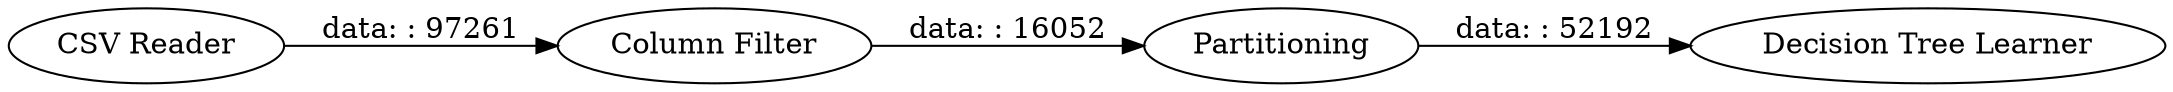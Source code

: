 digraph {
	"-7575195528544793535_3" [label=Partitioning]
	"-7575195528544793535_1" [label="CSV Reader"]
	"-7575195528544793535_4" [label="Decision Tree Learner"]
	"-7575195528544793535_2" [label="Column Filter"]
	"-7575195528544793535_2" -> "-7575195528544793535_3" [label="data: : 16052"]
	"-7575195528544793535_1" -> "-7575195528544793535_2" [label="data: : 97261"]
	"-7575195528544793535_3" -> "-7575195528544793535_4" [label="data: : 52192"]
	rankdir=LR
}
